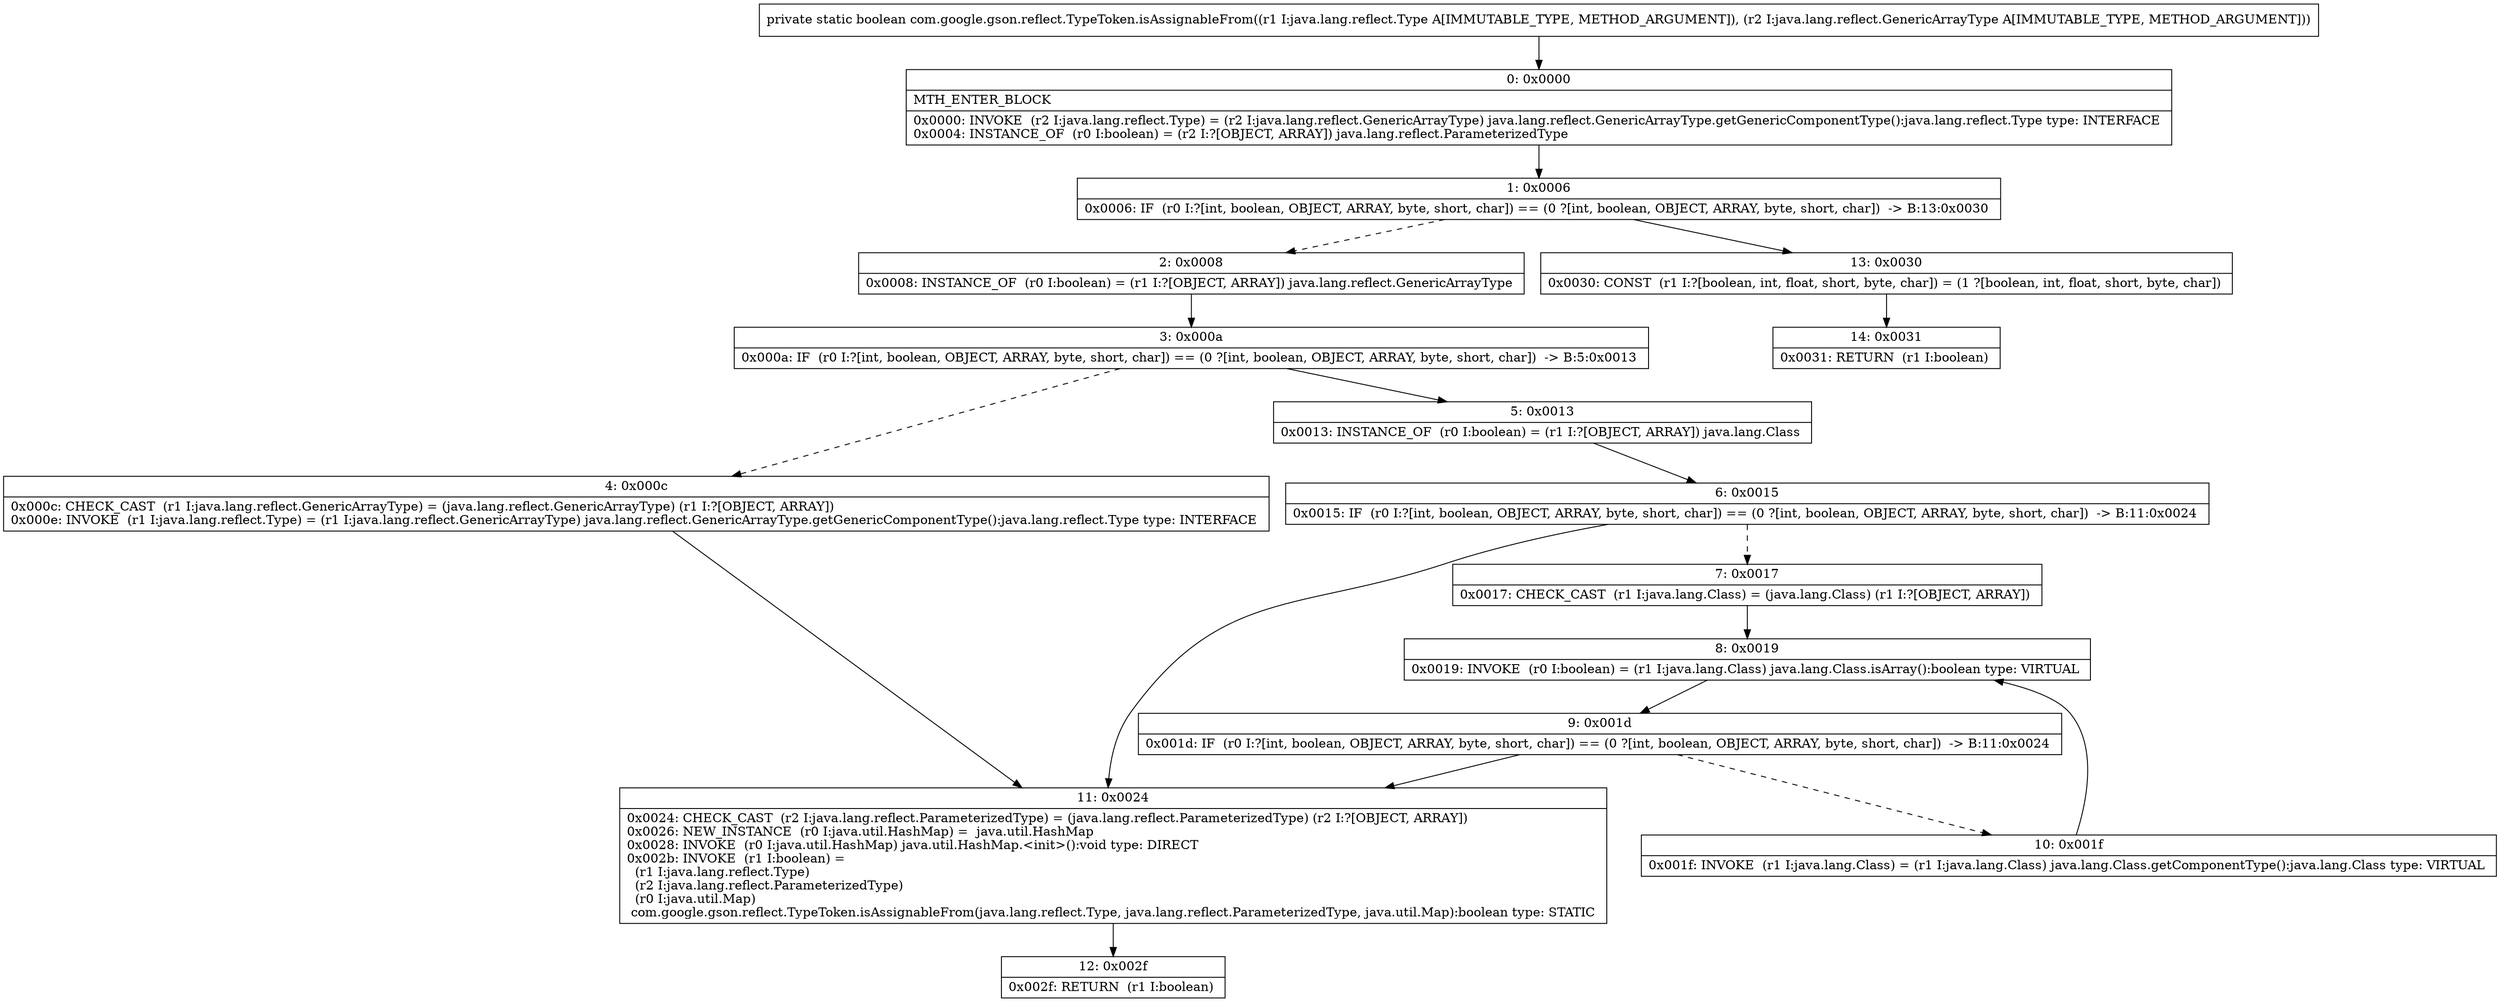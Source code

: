 digraph "CFG forcom.google.gson.reflect.TypeToken.isAssignableFrom(Ljava\/lang\/reflect\/Type;Ljava\/lang\/reflect\/GenericArrayType;)Z" {
Node_0 [shape=record,label="{0\:\ 0x0000|MTH_ENTER_BLOCK\l|0x0000: INVOKE  (r2 I:java.lang.reflect.Type) = (r2 I:java.lang.reflect.GenericArrayType) java.lang.reflect.GenericArrayType.getGenericComponentType():java.lang.reflect.Type type: INTERFACE \l0x0004: INSTANCE_OF  (r0 I:boolean) = (r2 I:?[OBJECT, ARRAY]) java.lang.reflect.ParameterizedType \l}"];
Node_1 [shape=record,label="{1\:\ 0x0006|0x0006: IF  (r0 I:?[int, boolean, OBJECT, ARRAY, byte, short, char]) == (0 ?[int, boolean, OBJECT, ARRAY, byte, short, char])  \-\> B:13:0x0030 \l}"];
Node_2 [shape=record,label="{2\:\ 0x0008|0x0008: INSTANCE_OF  (r0 I:boolean) = (r1 I:?[OBJECT, ARRAY]) java.lang.reflect.GenericArrayType \l}"];
Node_3 [shape=record,label="{3\:\ 0x000a|0x000a: IF  (r0 I:?[int, boolean, OBJECT, ARRAY, byte, short, char]) == (0 ?[int, boolean, OBJECT, ARRAY, byte, short, char])  \-\> B:5:0x0013 \l}"];
Node_4 [shape=record,label="{4\:\ 0x000c|0x000c: CHECK_CAST  (r1 I:java.lang.reflect.GenericArrayType) = (java.lang.reflect.GenericArrayType) (r1 I:?[OBJECT, ARRAY]) \l0x000e: INVOKE  (r1 I:java.lang.reflect.Type) = (r1 I:java.lang.reflect.GenericArrayType) java.lang.reflect.GenericArrayType.getGenericComponentType():java.lang.reflect.Type type: INTERFACE \l}"];
Node_5 [shape=record,label="{5\:\ 0x0013|0x0013: INSTANCE_OF  (r0 I:boolean) = (r1 I:?[OBJECT, ARRAY]) java.lang.Class \l}"];
Node_6 [shape=record,label="{6\:\ 0x0015|0x0015: IF  (r0 I:?[int, boolean, OBJECT, ARRAY, byte, short, char]) == (0 ?[int, boolean, OBJECT, ARRAY, byte, short, char])  \-\> B:11:0x0024 \l}"];
Node_7 [shape=record,label="{7\:\ 0x0017|0x0017: CHECK_CAST  (r1 I:java.lang.Class) = (java.lang.Class) (r1 I:?[OBJECT, ARRAY]) \l}"];
Node_8 [shape=record,label="{8\:\ 0x0019|0x0019: INVOKE  (r0 I:boolean) = (r1 I:java.lang.Class) java.lang.Class.isArray():boolean type: VIRTUAL \l}"];
Node_9 [shape=record,label="{9\:\ 0x001d|0x001d: IF  (r0 I:?[int, boolean, OBJECT, ARRAY, byte, short, char]) == (0 ?[int, boolean, OBJECT, ARRAY, byte, short, char])  \-\> B:11:0x0024 \l}"];
Node_10 [shape=record,label="{10\:\ 0x001f|0x001f: INVOKE  (r1 I:java.lang.Class) = (r1 I:java.lang.Class) java.lang.Class.getComponentType():java.lang.Class type: VIRTUAL \l}"];
Node_11 [shape=record,label="{11\:\ 0x0024|0x0024: CHECK_CAST  (r2 I:java.lang.reflect.ParameterizedType) = (java.lang.reflect.ParameterizedType) (r2 I:?[OBJECT, ARRAY]) \l0x0026: NEW_INSTANCE  (r0 I:java.util.HashMap) =  java.util.HashMap \l0x0028: INVOKE  (r0 I:java.util.HashMap) java.util.HashMap.\<init\>():void type: DIRECT \l0x002b: INVOKE  (r1 I:boolean) = \l  (r1 I:java.lang.reflect.Type)\l  (r2 I:java.lang.reflect.ParameterizedType)\l  (r0 I:java.util.Map)\l com.google.gson.reflect.TypeToken.isAssignableFrom(java.lang.reflect.Type, java.lang.reflect.ParameterizedType, java.util.Map):boolean type: STATIC \l}"];
Node_12 [shape=record,label="{12\:\ 0x002f|0x002f: RETURN  (r1 I:boolean) \l}"];
Node_13 [shape=record,label="{13\:\ 0x0030|0x0030: CONST  (r1 I:?[boolean, int, float, short, byte, char]) = (1 ?[boolean, int, float, short, byte, char]) \l}"];
Node_14 [shape=record,label="{14\:\ 0x0031|0x0031: RETURN  (r1 I:boolean) \l}"];
MethodNode[shape=record,label="{private static boolean com.google.gson.reflect.TypeToken.isAssignableFrom((r1 I:java.lang.reflect.Type A[IMMUTABLE_TYPE, METHOD_ARGUMENT]), (r2 I:java.lang.reflect.GenericArrayType A[IMMUTABLE_TYPE, METHOD_ARGUMENT])) }"];
MethodNode -> Node_0;
Node_0 -> Node_1;
Node_1 -> Node_2[style=dashed];
Node_1 -> Node_13;
Node_2 -> Node_3;
Node_3 -> Node_4[style=dashed];
Node_3 -> Node_5;
Node_4 -> Node_11;
Node_5 -> Node_6;
Node_6 -> Node_7[style=dashed];
Node_6 -> Node_11;
Node_7 -> Node_8;
Node_8 -> Node_9;
Node_9 -> Node_10[style=dashed];
Node_9 -> Node_11;
Node_10 -> Node_8;
Node_11 -> Node_12;
Node_13 -> Node_14;
}

